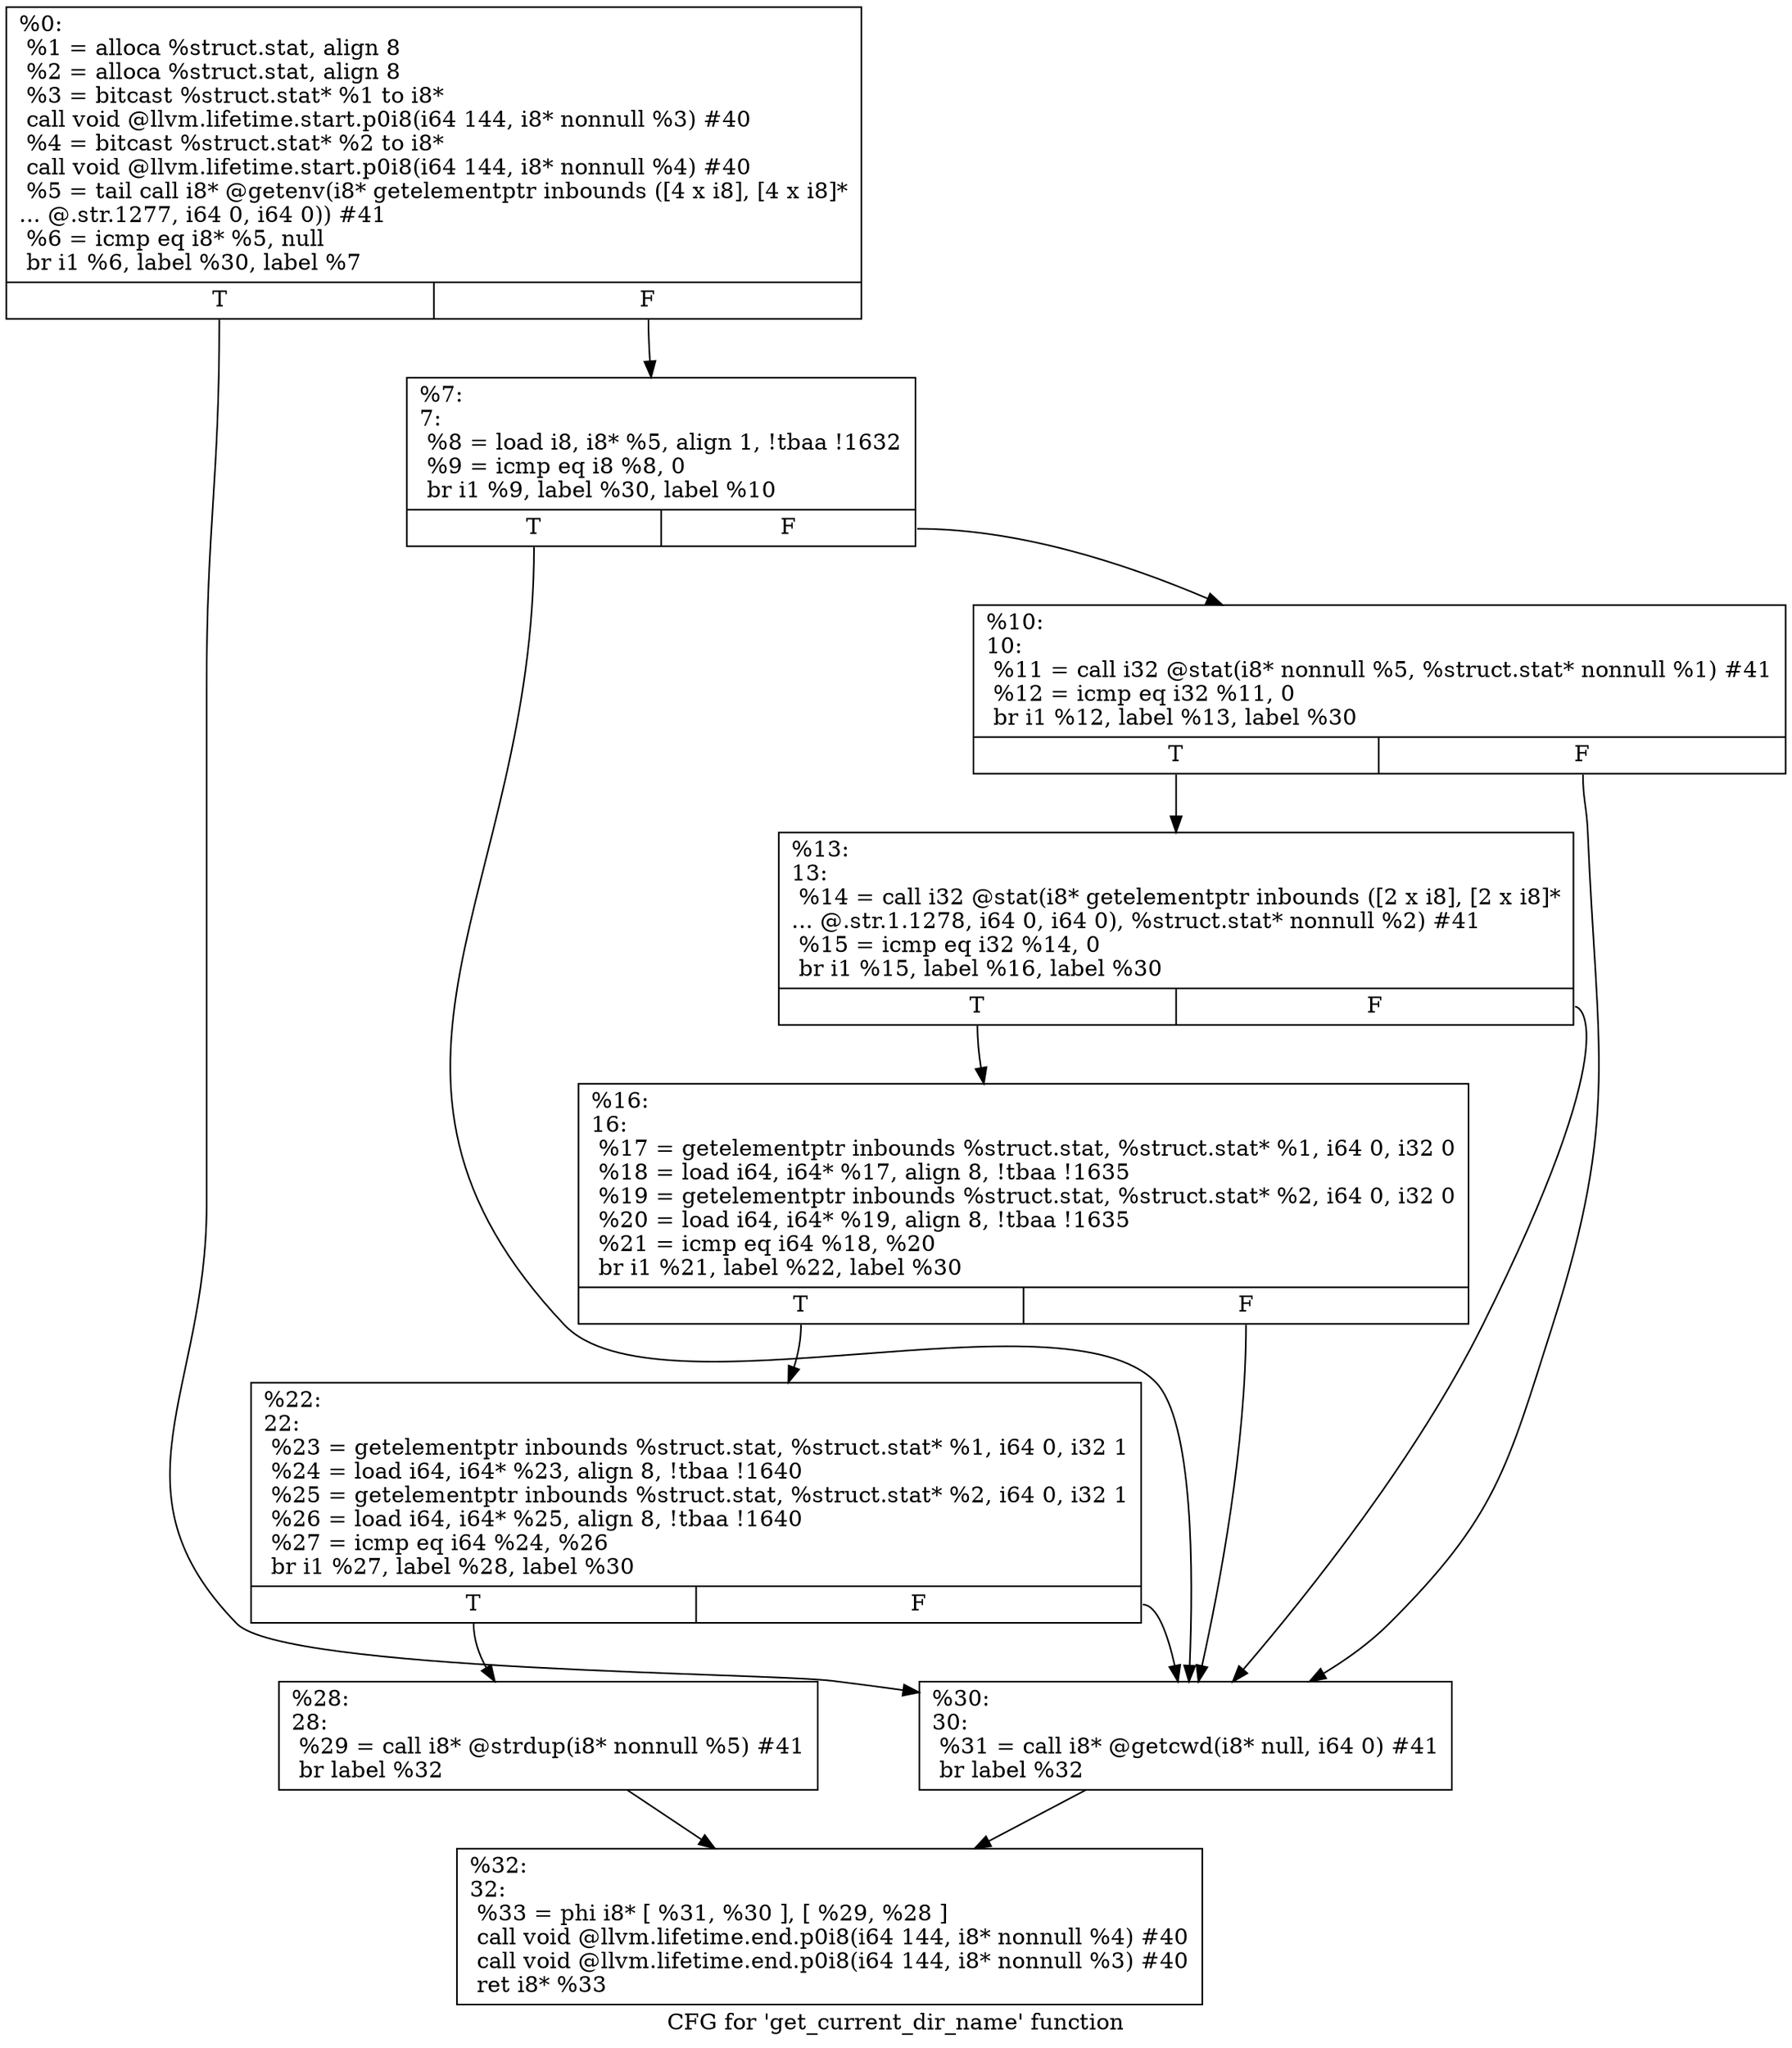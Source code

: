 digraph "CFG for 'get_current_dir_name' function" {
	label="CFG for 'get_current_dir_name' function";

	Node0x1ffd450 [shape=record,label="{%0:\l  %1 = alloca %struct.stat, align 8\l  %2 = alloca %struct.stat, align 8\l  %3 = bitcast %struct.stat* %1 to i8*\l  call void @llvm.lifetime.start.p0i8(i64 144, i8* nonnull %3) #40\l  %4 = bitcast %struct.stat* %2 to i8*\l  call void @llvm.lifetime.start.p0i8(i64 144, i8* nonnull %4) #40\l  %5 = tail call i8* @getenv(i8* getelementptr inbounds ([4 x i8], [4 x i8]*\l... @.str.1277, i64 0, i64 0)) #41\l  %6 = icmp eq i8* %5, null\l  br i1 %6, label %30, label %7\l|{<s0>T|<s1>F}}"];
	Node0x1ffd450:s0 -> Node0x1ffd680;
	Node0x1ffd450:s1 -> Node0x1ffd4a0;
	Node0x1ffd4a0 [shape=record,label="{%7:\l7:                                                \l  %8 = load i8, i8* %5, align 1, !tbaa !1632\l  %9 = icmp eq i8 %8, 0\l  br i1 %9, label %30, label %10\l|{<s0>T|<s1>F}}"];
	Node0x1ffd4a0:s0 -> Node0x1ffd680;
	Node0x1ffd4a0:s1 -> Node0x1ffd4f0;
	Node0x1ffd4f0 [shape=record,label="{%10:\l10:                                               \l  %11 = call i32 @stat(i8* nonnull %5, %struct.stat* nonnull %1) #41\l  %12 = icmp eq i32 %11, 0\l  br i1 %12, label %13, label %30\l|{<s0>T|<s1>F}}"];
	Node0x1ffd4f0:s0 -> Node0x1ffd540;
	Node0x1ffd4f0:s1 -> Node0x1ffd680;
	Node0x1ffd540 [shape=record,label="{%13:\l13:                                               \l  %14 = call i32 @stat(i8* getelementptr inbounds ([2 x i8], [2 x i8]*\l... @.str.1.1278, i64 0, i64 0), %struct.stat* nonnull %2) #41\l  %15 = icmp eq i32 %14, 0\l  br i1 %15, label %16, label %30\l|{<s0>T|<s1>F}}"];
	Node0x1ffd540:s0 -> Node0x1ffd590;
	Node0x1ffd540:s1 -> Node0x1ffd680;
	Node0x1ffd590 [shape=record,label="{%16:\l16:                                               \l  %17 = getelementptr inbounds %struct.stat, %struct.stat* %1, i64 0, i32 0\l  %18 = load i64, i64* %17, align 8, !tbaa !1635\l  %19 = getelementptr inbounds %struct.stat, %struct.stat* %2, i64 0, i32 0\l  %20 = load i64, i64* %19, align 8, !tbaa !1635\l  %21 = icmp eq i64 %18, %20\l  br i1 %21, label %22, label %30\l|{<s0>T|<s1>F}}"];
	Node0x1ffd590:s0 -> Node0x1ffd5e0;
	Node0x1ffd590:s1 -> Node0x1ffd680;
	Node0x1ffd5e0 [shape=record,label="{%22:\l22:                                               \l  %23 = getelementptr inbounds %struct.stat, %struct.stat* %1, i64 0, i32 1\l  %24 = load i64, i64* %23, align 8, !tbaa !1640\l  %25 = getelementptr inbounds %struct.stat, %struct.stat* %2, i64 0, i32 1\l  %26 = load i64, i64* %25, align 8, !tbaa !1640\l  %27 = icmp eq i64 %24, %26\l  br i1 %27, label %28, label %30\l|{<s0>T|<s1>F}}"];
	Node0x1ffd5e0:s0 -> Node0x1ffd630;
	Node0x1ffd5e0:s1 -> Node0x1ffd680;
	Node0x1ffd630 [shape=record,label="{%28:\l28:                                               \l  %29 = call i8* @strdup(i8* nonnull %5) #41\l  br label %32\l}"];
	Node0x1ffd630 -> Node0x1ffd6d0;
	Node0x1ffd680 [shape=record,label="{%30:\l30:                                               \l  %31 = call i8* @getcwd(i8* null, i64 0) #41\l  br label %32\l}"];
	Node0x1ffd680 -> Node0x1ffd6d0;
	Node0x1ffd6d0 [shape=record,label="{%32:\l32:                                               \l  %33 = phi i8* [ %31, %30 ], [ %29, %28 ]\l  call void @llvm.lifetime.end.p0i8(i64 144, i8* nonnull %4) #40\l  call void @llvm.lifetime.end.p0i8(i64 144, i8* nonnull %3) #40\l  ret i8* %33\l}"];
}
